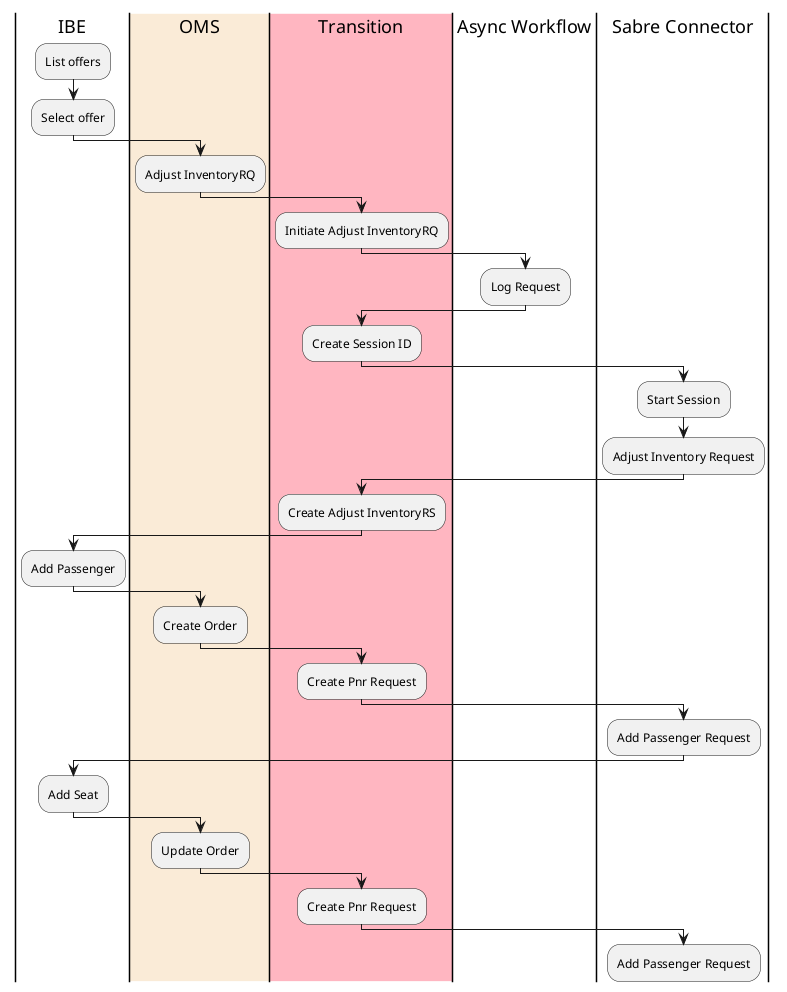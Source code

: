 @startuml  milestone3

|IBE|
:List offers;
:Select offer;
|#AntiqueWhite|OMS|
:Adjust InventoryRQ;
|#LightPink|Transition|
:Initiate Adjust InventoryRQ;
|Async Workflow|
:Log Request;
|#LightPink|Transition|
:Create Session ID;

|Sabre Connector|
:Start Session;
:Adjust Inventory Request;
|#LightPink|Transition|
:Create Adjust InventoryRS;
|IBE|
:Add Passenger;
|OMS|
:Create Order;
|Transition|
:Create Pnr Request;
|Sabre Connector|
:Add Passenger Request;
|IBE|
:Add Seat;
|OMS|
:Update Order;
|Transition|
:Create Pnr Request;
|Sabre Connector|
:Add Passenger Request;
@enduml